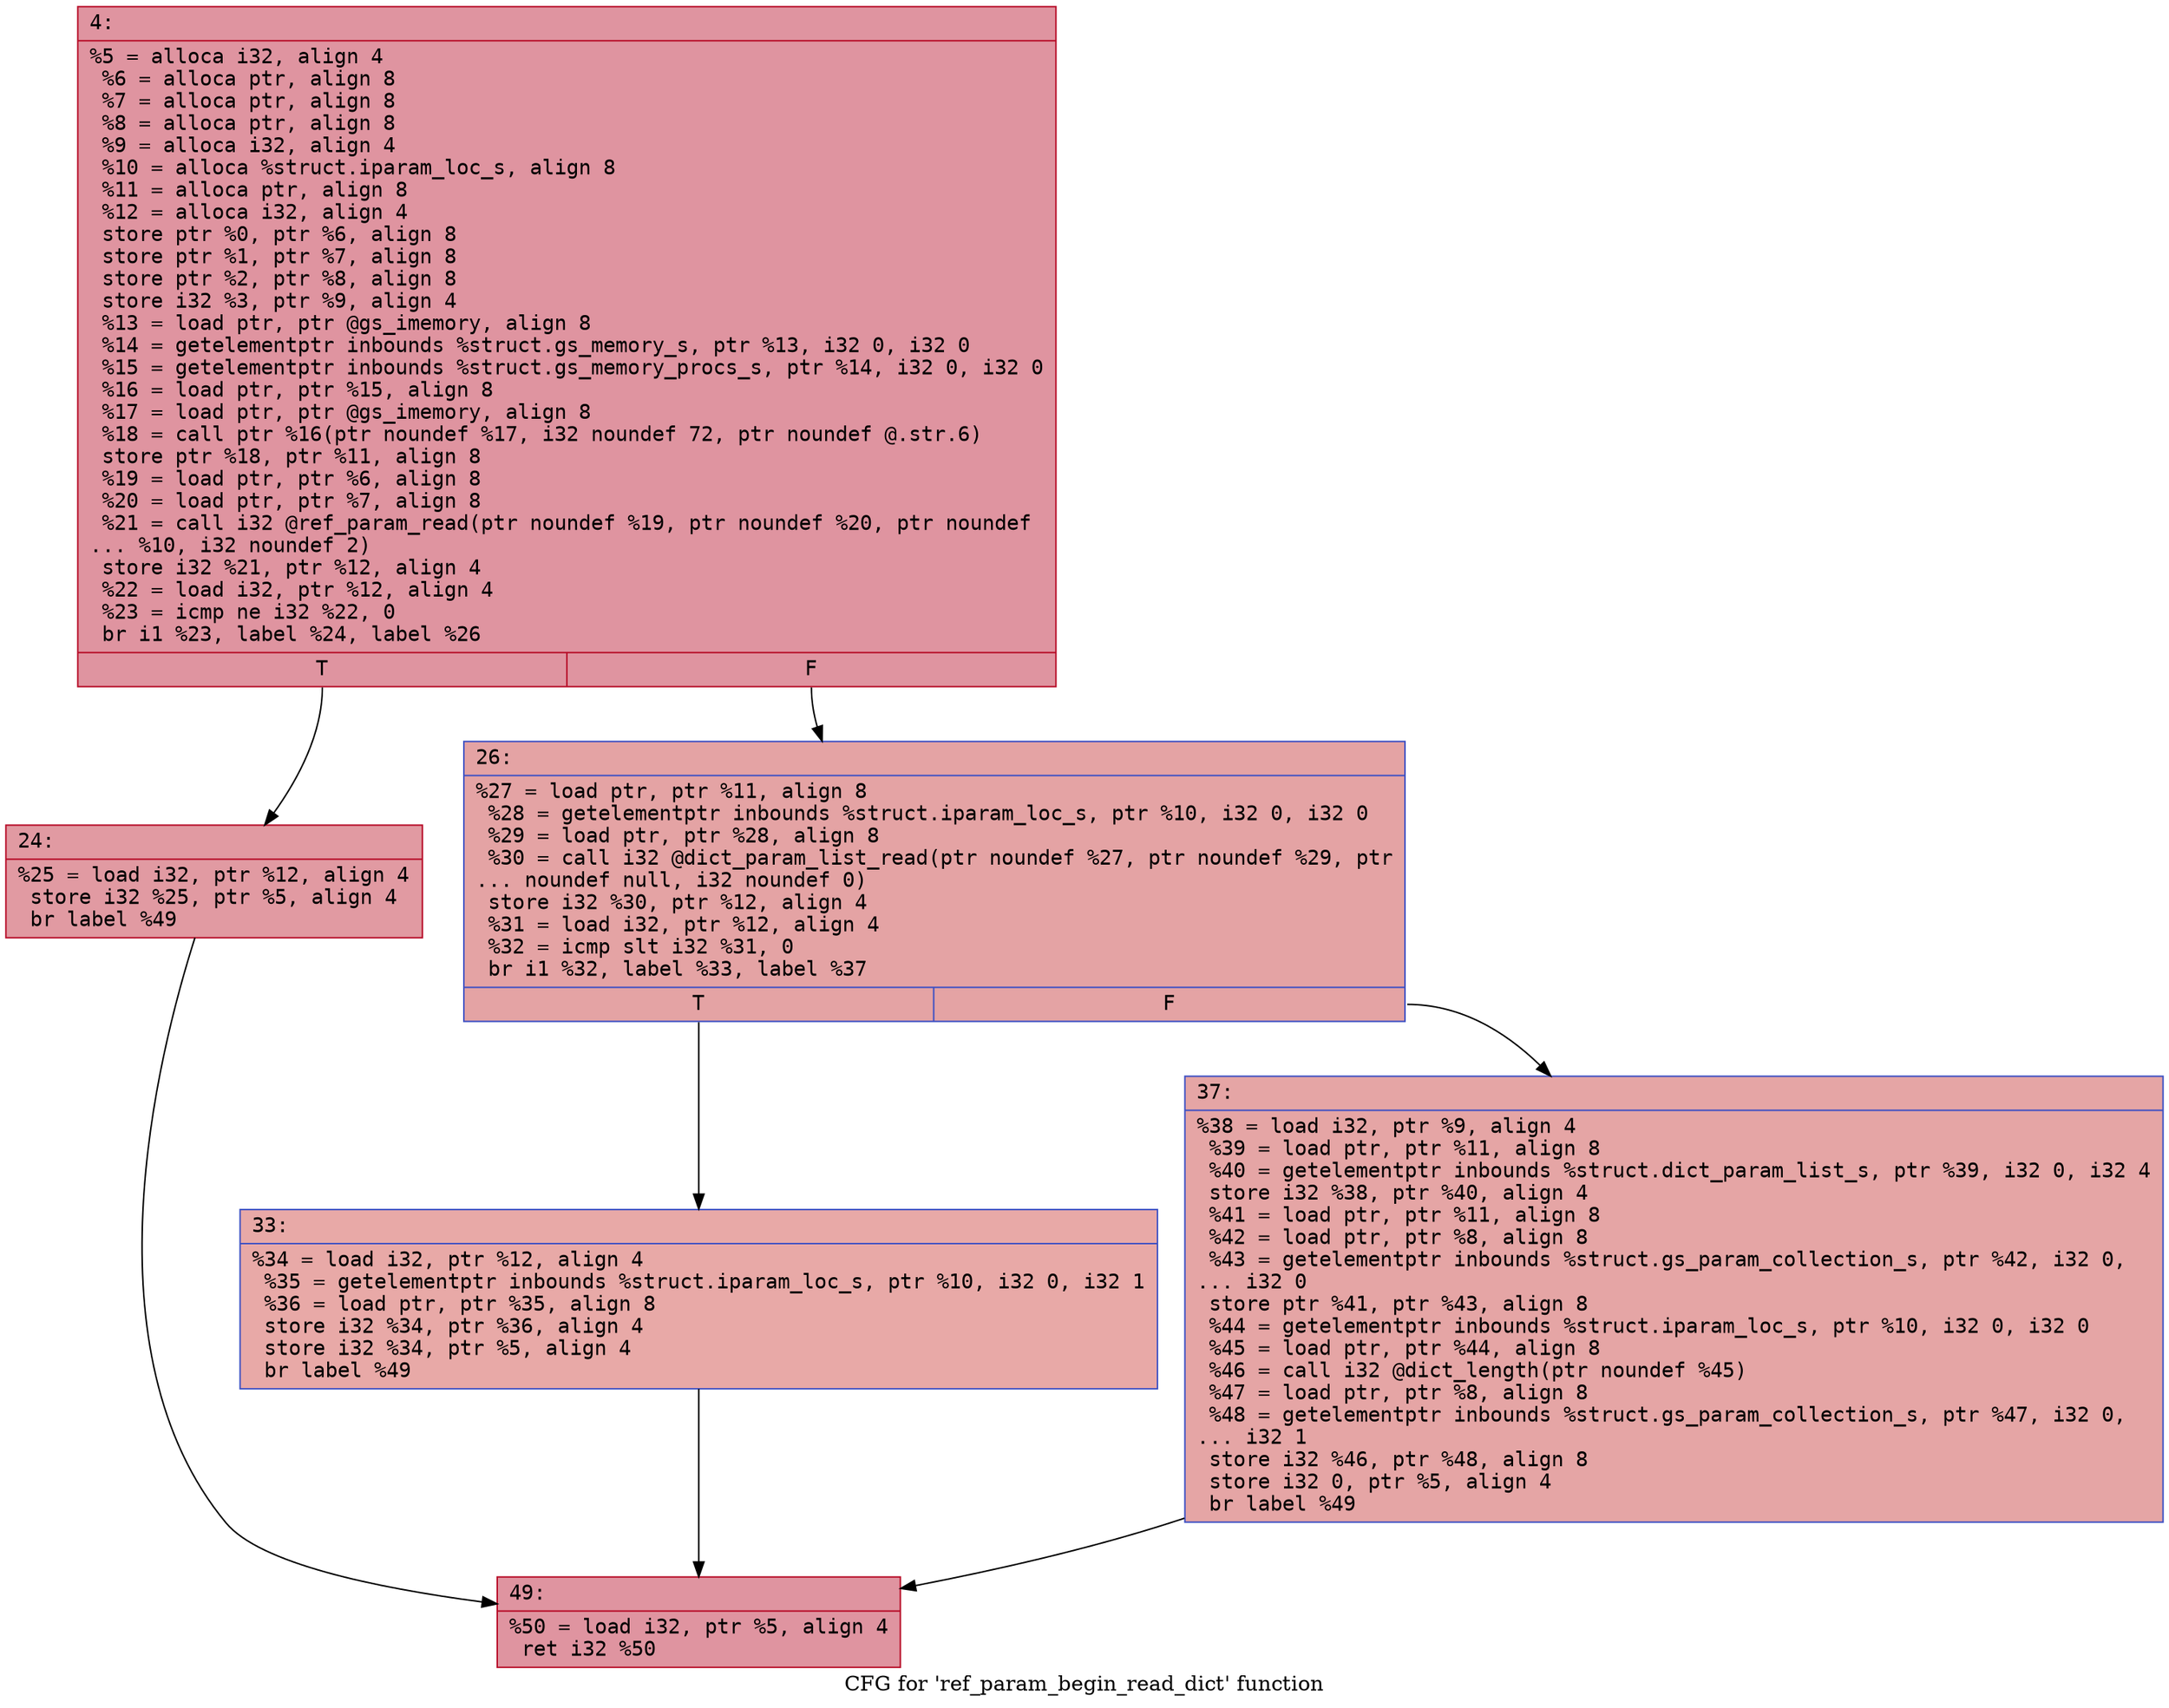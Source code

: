 digraph "CFG for 'ref_param_begin_read_dict' function" {
	label="CFG for 'ref_param_begin_read_dict' function";

	Node0x6000017aa8f0 [shape=record,color="#b70d28ff", style=filled, fillcolor="#b70d2870" fontname="Courier",label="{4:\l|  %5 = alloca i32, align 4\l  %6 = alloca ptr, align 8\l  %7 = alloca ptr, align 8\l  %8 = alloca ptr, align 8\l  %9 = alloca i32, align 4\l  %10 = alloca %struct.iparam_loc_s, align 8\l  %11 = alloca ptr, align 8\l  %12 = alloca i32, align 4\l  store ptr %0, ptr %6, align 8\l  store ptr %1, ptr %7, align 8\l  store ptr %2, ptr %8, align 8\l  store i32 %3, ptr %9, align 4\l  %13 = load ptr, ptr @gs_imemory, align 8\l  %14 = getelementptr inbounds %struct.gs_memory_s, ptr %13, i32 0, i32 0\l  %15 = getelementptr inbounds %struct.gs_memory_procs_s, ptr %14, i32 0, i32 0\l  %16 = load ptr, ptr %15, align 8\l  %17 = load ptr, ptr @gs_imemory, align 8\l  %18 = call ptr %16(ptr noundef %17, i32 noundef 72, ptr noundef @.str.6)\l  store ptr %18, ptr %11, align 8\l  %19 = load ptr, ptr %6, align 8\l  %20 = load ptr, ptr %7, align 8\l  %21 = call i32 @ref_param_read(ptr noundef %19, ptr noundef %20, ptr noundef\l... %10, i32 noundef 2)\l  store i32 %21, ptr %12, align 4\l  %22 = load i32, ptr %12, align 4\l  %23 = icmp ne i32 %22, 0\l  br i1 %23, label %24, label %26\l|{<s0>T|<s1>F}}"];
	Node0x6000017aa8f0:s0 -> Node0x6000017aa940[tooltip="4 -> 24\nProbability 62.50%" ];
	Node0x6000017aa8f0:s1 -> Node0x6000017aa990[tooltip="4 -> 26\nProbability 37.50%" ];
	Node0x6000017aa940 [shape=record,color="#b70d28ff", style=filled, fillcolor="#bb1b2c70" fontname="Courier",label="{24:\l|  %25 = load i32, ptr %12, align 4\l  store i32 %25, ptr %5, align 4\l  br label %49\l}"];
	Node0x6000017aa940 -> Node0x6000017aaa80[tooltip="24 -> 49\nProbability 100.00%" ];
	Node0x6000017aa990 [shape=record,color="#3d50c3ff", style=filled, fillcolor="#c32e3170" fontname="Courier",label="{26:\l|  %27 = load ptr, ptr %11, align 8\l  %28 = getelementptr inbounds %struct.iparam_loc_s, ptr %10, i32 0, i32 0\l  %29 = load ptr, ptr %28, align 8\l  %30 = call i32 @dict_param_list_read(ptr noundef %27, ptr noundef %29, ptr\l... noundef null, i32 noundef 0)\l  store i32 %30, ptr %12, align 4\l  %31 = load i32, ptr %12, align 4\l  %32 = icmp slt i32 %31, 0\l  br i1 %32, label %33, label %37\l|{<s0>T|<s1>F}}"];
	Node0x6000017aa990:s0 -> Node0x6000017aa9e0[tooltip="26 -> 33\nProbability 37.50%" ];
	Node0x6000017aa990:s1 -> Node0x6000017aaa30[tooltip="26 -> 37\nProbability 62.50%" ];
	Node0x6000017aa9e0 [shape=record,color="#3d50c3ff", style=filled, fillcolor="#ca3b3770" fontname="Courier",label="{33:\l|  %34 = load i32, ptr %12, align 4\l  %35 = getelementptr inbounds %struct.iparam_loc_s, ptr %10, i32 0, i32 1\l  %36 = load ptr, ptr %35, align 8\l  store i32 %34, ptr %36, align 4\l  store i32 %34, ptr %5, align 4\l  br label %49\l}"];
	Node0x6000017aa9e0 -> Node0x6000017aaa80[tooltip="33 -> 49\nProbability 100.00%" ];
	Node0x6000017aaa30 [shape=record,color="#3d50c3ff", style=filled, fillcolor="#c5333470" fontname="Courier",label="{37:\l|  %38 = load i32, ptr %9, align 4\l  %39 = load ptr, ptr %11, align 8\l  %40 = getelementptr inbounds %struct.dict_param_list_s, ptr %39, i32 0, i32 4\l  store i32 %38, ptr %40, align 4\l  %41 = load ptr, ptr %11, align 8\l  %42 = load ptr, ptr %8, align 8\l  %43 = getelementptr inbounds %struct.gs_param_collection_s, ptr %42, i32 0,\l... i32 0\l  store ptr %41, ptr %43, align 8\l  %44 = getelementptr inbounds %struct.iparam_loc_s, ptr %10, i32 0, i32 0\l  %45 = load ptr, ptr %44, align 8\l  %46 = call i32 @dict_length(ptr noundef %45)\l  %47 = load ptr, ptr %8, align 8\l  %48 = getelementptr inbounds %struct.gs_param_collection_s, ptr %47, i32 0,\l... i32 1\l  store i32 %46, ptr %48, align 8\l  store i32 0, ptr %5, align 4\l  br label %49\l}"];
	Node0x6000017aaa30 -> Node0x6000017aaa80[tooltip="37 -> 49\nProbability 100.00%" ];
	Node0x6000017aaa80 [shape=record,color="#b70d28ff", style=filled, fillcolor="#b70d2870" fontname="Courier",label="{49:\l|  %50 = load i32, ptr %5, align 4\l  ret i32 %50\l}"];
}
